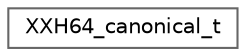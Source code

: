 digraph "类继承关系图"
{
 // LATEX_PDF_SIZE
  bgcolor="transparent";
  edge [fontname=Helvetica,fontsize=10,labelfontname=Helvetica,labelfontsize=10];
  node [fontname=Helvetica,fontsize=10,shape=box,height=0.2,width=0.4];
  rankdir="LR";
  Node0 [id="Node000000",label="XXH64_canonical_t",height=0.2,width=0.4,color="grey40", fillcolor="white", style="filled",URL="$struct_x_x_h64__canonical__t.html",tooltip="Canonical (big endian) representation of XXH64_hash_t."];
}
